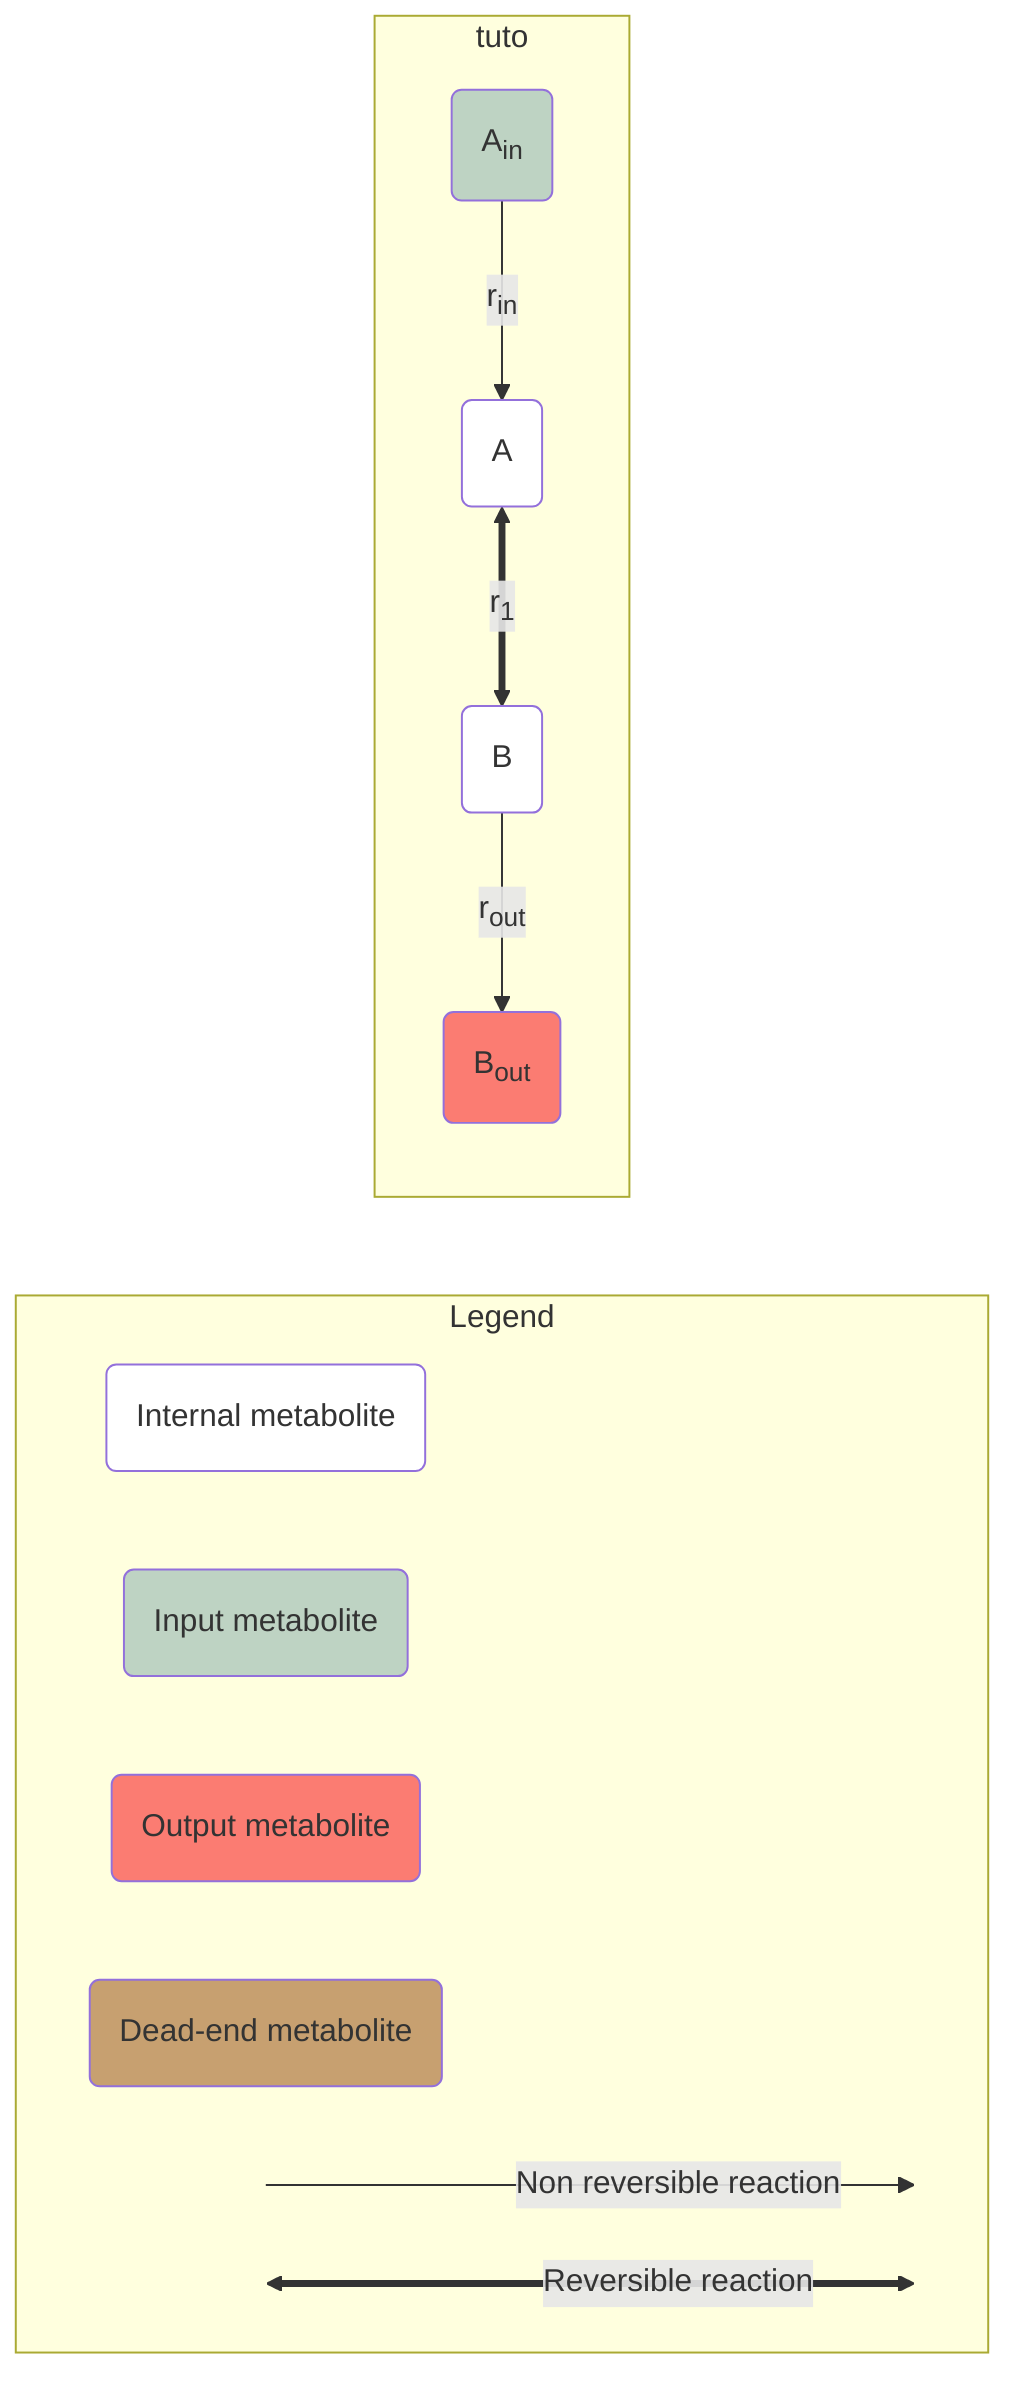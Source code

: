 flowchart TB
    subgraph tuto
    direction TB

    id2:::metab_i@{label: "A<sub>in</sub>", shape: rounded} -->|r<sub>in</sub>| id1:::metab@{label: "A", shape: rounded}
    id1:::metab@{label: "A", shape: rounded} <==>|r<sub>1</sub>| id3:::metab@{label: "B", shape: rounded}
    id3:::metab@{label: "B", shape: rounded} -->|r<sub>out</sub>| id4:::metab_o@{label: "B<sub>out</sub>", shape: rounded}

    end
    subgraph Legend
        direction LR
        id1000000:::metab@{label: "Internal metabolite", shape: rounded} ~~~ id1000010:::empty@{label: " "}
        id1000001:::metab_i@{label: "Input metabolite", shape: rounded} ~~~ id1000011:::empty@{label: " "}
        id1000002:::metab_o@{label: "Output metabolite", shape: rounded} ~~~ id1000012:::empty@{label: " "}
        id1000003:::metab_d@{label: "Dead-end metabolite", shape: rounded} ~~~ id1000013:::empty@{label: " "}
        id1000004:::empty@{label: " "} -->|Non reversible reaction| id1000005:::empty@{label: " "}
        id1000006:::empty@{label: " "} <==>|Reversible reaction| id1000007:::empty@{label: " "}
    end
    tuto ~~~ Legend
classDef metab fill:#ffffff
classDef metab_i fill:#BED3C3
classDef metab_o fill:#FB7C72
classDef metab_d fill:#C7A070
classDef reac height:0, width: 0
classDef empty height:0, width: 0